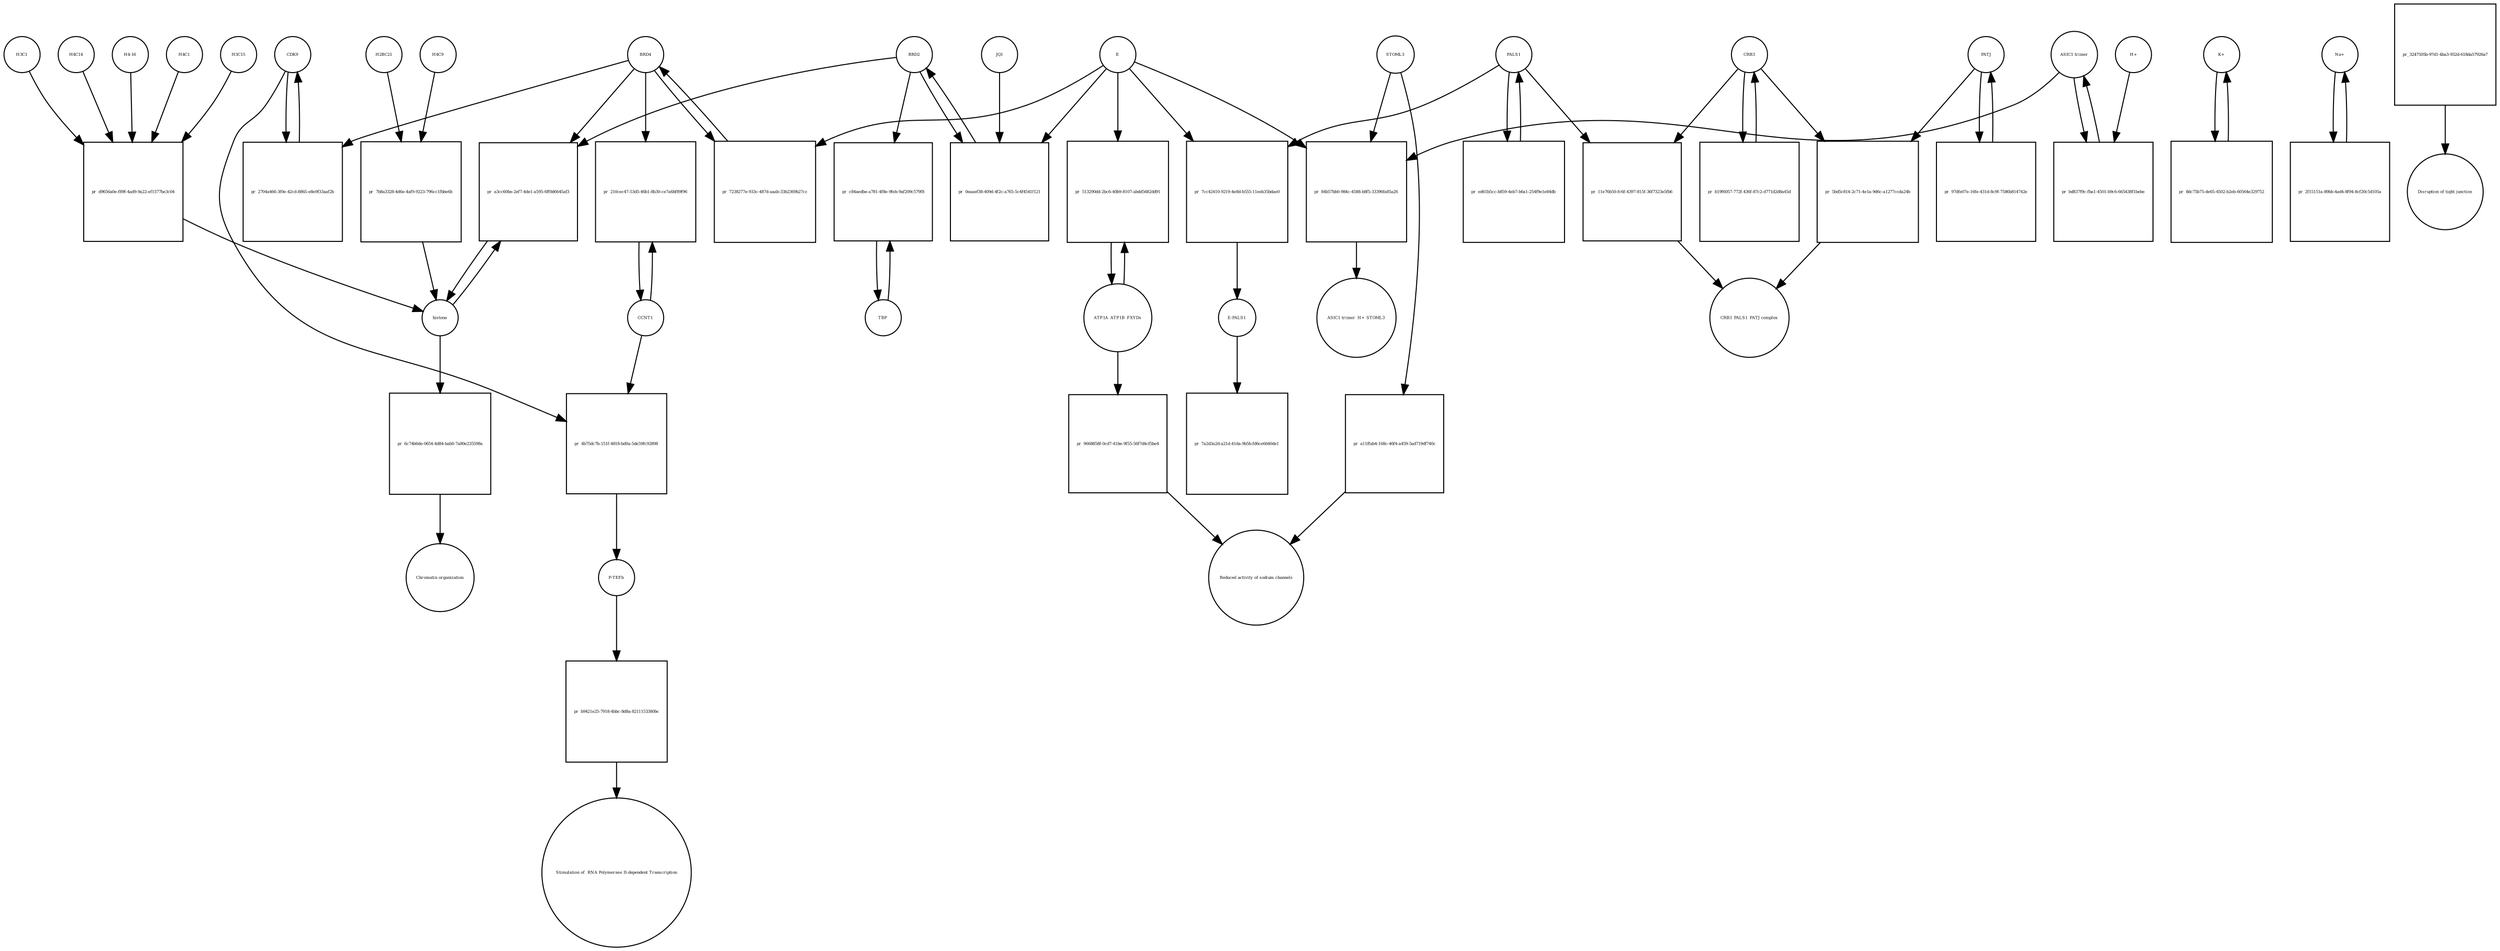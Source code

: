 strict digraph  {
CDK9 [annotation="", bipartite=0, cls=macromolecule, fontsize=4, label=CDK9, shape=circle];
"pr_2704a466-3f0e-42cd-8865-e8e9f33aaf2b" [annotation="", bipartite=1, cls=process, fontsize=4, label="pr_2704a466-3f0e-42cd-8865-e8e9f33aaf2b", shape=square];
BRD4 [annotation="", bipartite=0, cls=macromolecule, fontsize=4, label=BRD4, shape=circle];
CCNT1 [annotation="", bipartite=0, cls=macromolecule, fontsize=4, label=CCNT1, shape=circle];
"pr_210cec47-53d5-46b1-8b30-ce7a6bf89f96" [annotation="", bipartite=1, cls=process, fontsize=4, label="pr_210cec47-53d5-46b1-8b30-ce7a6bf89f96", shape=square];
histone [annotation="", bipartite=0, cls=complex, fontsize=4, label=histone, shape=circle];
"pr_a3cc60be-2ef7-4de1-a595-6ff0d6645af3" [annotation="", bipartite=1, cls=process, fontsize=4, label="pr_a3cc60be-2ef7-4de1-a595-6ff0d6645af3", shape=square];
BRD2 [annotation="", bipartite=0, cls=macromolecule, fontsize=4, label=BRD2, shape=circle];
"pr_7238277e-933c-487d-aaab-33b2369b27cc" [annotation="", bipartite=1, cls=process, fontsize=4, label="pr_7238277e-933c-487d-aaab-33b2369b27cc", shape=square];
E [annotation=urn_miriam_ncbiprotein_BCD58755, bipartite=0, cls=macromolecule, fontsize=4, label=E, shape=circle];
H4C14 [annotation="", bipartite=0, cls=macromolecule, fontsize=4, label=H4C14, shape=circle];
"pr_d9656a0e-f89f-4ad9-9a22-ef1577be3c04" [annotation="", bipartite=1, cls=process, fontsize=4, label="pr_d9656a0e-f89f-4ad9-9a22-ef1577be3c04", shape=square];
"H4-16" [annotation="", bipartite=0, cls=macromolecule, fontsize=4, label="H4-16", shape=circle];
H4C1 [annotation="", bipartite=0, cls=macromolecule, fontsize=4, label=H4C1, shape=circle];
H3C15 [annotation="", bipartite=0, cls=macromolecule, fontsize=4, label=H3C15, shape=circle];
H3C1 [annotation="", bipartite=0, cls=macromolecule, fontsize=4, label=H3C1, shape=circle];
"pr_0eaaef38-409d-4f2c-a765-5c4f4541f121" [annotation="", bipartite=1, cls=process, fontsize=4, label="pr_0eaaef38-409d-4f2c-a765-5c4f4541f121", shape=square];
JQ1 [annotation="", bipartite=0, cls=macromolecule, fontsize=4, label=JQ1, shape=circle];
TBP [annotation="", bipartite=0, cls=macromolecule, fontsize=4, label=TBP, shape=circle];
"pr_c84aedbe-a781-4f8e-9feb-9af209c579f8" [annotation="", bipartite=1, cls=process, fontsize=4, label="pr_c84aedbe-a781-4f8e-9feb-9af209c579f8", shape=square];
H4C9 [annotation="", bipartite=0, cls=macromolecule, fontsize=4, label=H4C9, shape=circle];
"pr_7b8a3328-4d6e-4af9-9223-796cc1fbbe6b" [annotation="", bipartite=1, cls=process, fontsize=4, label="pr_7b8a3328-4d6e-4af9-9223-796cc1fbbe6b", shape=square];
H2BC21 [annotation="", bipartite=0, cls=macromolecule, fontsize=4, label=H2BC21, shape=circle];
"pr_7cc42410-9219-4e8d-b555-11eeb35bdae0" [annotation="", bipartite=1, cls=process, fontsize=4, label="pr_7cc42410-9219-4e8d-b555-11eeb35bdae0", shape=square];
PALS1 [annotation="", bipartite=0, cls=macromolecule, fontsize=4, label=PALS1, shape=circle];
"E-PALS1" [annotation="", bipartite=0, cls=complex, fontsize=4, label="E-PALS1", shape=circle];
"pr_7a2d3a2d-a21d-41da-9b5b-fd6ce6640de1" [annotation="", bipartite=1, cls=process, fontsize=4, label="pr_7a2d3a2d-a21d-41da-9b5b-fd6ce6640de1", shape=square];
"pr_ed61b5cc-b859-4eb7-b6a1-254f9e1e84db" [annotation="", bipartite=1, cls=process, fontsize=4, label="pr_ed61b5cc-b859-4eb7-b6a1-254f9e1e84db", shape=square];
CRB3 [annotation="", bipartite=0, cls=macromolecule, fontsize=4, label=CRB3, shape=circle];
"pr_b19f6057-772f-436f-87c2-d771d2d8a45d" [annotation="", bipartite=1, cls=process, fontsize=4, label="pr_b19f6057-772f-436f-87c2-d771d2d8a45d", shape=square];
PATJ [annotation="", bipartite=0, cls=macromolecule, fontsize=4, label=PATJ, shape=circle];
"pr_97dfe07e-16fe-431d-8c9f-7586b814742e" [annotation="", bipartite=1, cls=process, fontsize=4, label="pr_97dfe07e-16fe-431d-8c9f-7586b814742e", shape=square];
ATP1A_ATP1B_FXYDs [annotation="", bipartite=0, cls=complex, fontsize=4, label=ATP1A_ATP1B_FXYDs, shape=circle];
"pr_513290dd-2bc6-40b9-8107-abdd5682dd91" [annotation="", bipartite=1, cls=process, fontsize=4, label="pr_513290dd-2bc6-40b9-8107-abdd5682dd91", shape=square];
"ASIC1 trimer" [annotation="", bipartite=0, cls=macromolecule, fontsize=4, label="ASIC1 trimer", shape=circle];
"pr_bd837f9c-fba1-4501-b9c6-665438f1bebe" [annotation="", bipartite=1, cls=process, fontsize=4, label="pr_bd837f9c-fba1-4501-b9c6-665438f1bebe", shape=square];
"H+" [annotation="", bipartite=0, cls="simple chemical", fontsize=4, label="H+", shape=circle];
"pr_84b57bb0-984c-4588-b8f5-33396fa85a26" [annotation="", bipartite=1, cls=process, fontsize=4, label="pr_84b57bb0-984c-4588-b8f5-33396fa85a26", shape=square];
STOML3 [annotation="", bipartite=0, cls=macromolecule, fontsize=4, label=STOML3, shape=circle];
"ASIC1 trimer_H+_STOML3" [annotation="", bipartite=0, cls=complex, fontsize=4, label="ASIC1 trimer_H+_STOML3", shape=circle];
"K+" [annotation="", bipartite=0, cls="simple chemical", fontsize=4, label="K+", shape=circle];
"pr_8dc75b75-de65-4502-b2eb-60564e329752" [annotation="", bipartite=1, cls=process, fontsize=4, label="pr_8dc75b75-de65-4502-b2eb-60564e329752", shape=square];
"Na+" [annotation="", bipartite=0, cls="simple chemical", fontsize=4, label="Na+", shape=circle];
"pr_2f15151a-89bb-4ad4-8f94-8cf20c5d105a" [annotation="", bipartite=1, cls=process, fontsize=4, label="pr_2f15151a-89bb-4ad4-8f94-8cf20c5d105a", shape=square];
"pr_11e76b50-fc6f-4397-815f-36f7323e5fb6" [annotation="", bipartite=1, cls=process, fontsize=4, label="pr_11e76b50-fc6f-4397-815f-36f7323e5fb6", shape=square];
"CRB3_PALS1_PATJ complex" [annotation="", bipartite=0, cls=complex, fontsize=4, label="CRB3_PALS1_PATJ complex", shape=circle];
"pr_5bd5c814-2c71-4e1a-9d6c-a1277ccda24b" [annotation="", bipartite=1, cls=process, fontsize=4, label="pr_5bd5c814-2c71-4e1a-9d6c-a1277ccda24b", shape=square];
"pr_9668858f-0cd7-41be-9f55-56f7d4cf5be4" [annotation="", bipartite=1, cls=process, fontsize=4, label="pr_9668858f-0cd7-41be-9f55-56f7d4cf5be4", shape=square];
"Reduced activity of sodium channels" [annotation="", bipartite=0, cls=phenotype, fontsize=4, label="Reduced activity of sodium channels", shape=circle];
"pr_a11ffab4-168c-46f4-a459-5ad719df740c" [annotation="", bipartite=1, cls=process, fontsize=4, label="pr_a11ffab4-168c-46f4-a459-5ad719df740c", shape=square];
"pr_3247505b-97d1-4ba3-932d-618da57926a7" [annotation="", bipartite=1, cls=process, fontsize=4, label="pr_3247505b-97d1-4ba3-932d-618da57926a7", shape=square];
"Disruption of tight junction" [annotation="", bipartite=0, cls=phenotype, fontsize=4, label="Disruption of tight junction", shape=circle];
"pr_4b75dc7b-151f-4818-bd0a-5de59fc92898" [annotation="", bipartite=1, cls=process, fontsize=4, label="pr_4b75dc7b-151f-4818-bd0a-5de59fc92898", shape=square];
"P-TEFb" [annotation="", bipartite=0, cls=complex, fontsize=4, label="P-TEFb", shape=circle];
"pr_b9421e25-7918-4bbc-8d8a-8211153380bc" [annotation="", bipartite=1, cls=process, fontsize=4, label="pr_b9421e25-7918-4bbc-8d8a-8211153380bc", shape=square];
" Stimulation of  RNA Polymerase II-dependent Transcription " [annotation="", bipartite=0, cls=phenotype, fontsize=4, label=" Stimulation of  RNA Polymerase II-dependent Transcription ", shape=circle];
"pr_6c74b6de-0654-4d84-bab0-7a80e235598a" [annotation="", bipartite=1, cls=process, fontsize=4, label="pr_6c74b6de-0654-4d84-bab0-7a80e235598a", shape=square];
"Chromatin organization" [annotation="", bipartite=0, cls=phenotype, fontsize=4, label="Chromatin organization", shape=circle];
CDK9 -> "pr_2704a466-3f0e-42cd-8865-e8e9f33aaf2b"  [annotation="", interaction_type=consumption];
CDK9 -> "pr_4b75dc7b-151f-4818-bd0a-5de59fc92898"  [annotation="", interaction_type=consumption];
"pr_2704a466-3f0e-42cd-8865-e8e9f33aaf2b" -> CDK9  [annotation="", interaction_type=production];
BRD4 -> "pr_2704a466-3f0e-42cd-8865-e8e9f33aaf2b"  [annotation="urn_miriam_doi_10.18632%2Foncotarget.18583|urn_miriam_doi_10.1016%2Fj.molcel.2005.06.027", interaction_type=catalysis];
BRD4 -> "pr_210cec47-53d5-46b1-8b30-ce7a6bf89f96"  [annotation="urn_miriam_doi_10.1016%2Fj.molcel.2005.06.027", interaction_type=catalysis];
BRD4 -> "pr_a3cc60be-2ef7-4de1-a595-6ff0d6645af3"  [annotation="urn_miriam_doi_10.1038%2Fnsmb.3228.|urn_miriam_doi_10.1016%2Fj.molcel.2008.01.018", interaction_type=catalysis];
BRD4 -> "pr_7238277e-933c-487d-aaab-33b2369b27cc"  [annotation="", interaction_type=consumption];
CCNT1 -> "pr_210cec47-53d5-46b1-8b30-ce7a6bf89f96"  [annotation="", interaction_type=consumption];
CCNT1 -> "pr_4b75dc7b-151f-4818-bd0a-5de59fc92898"  [annotation="", interaction_type=consumption];
"pr_210cec47-53d5-46b1-8b30-ce7a6bf89f96" -> CCNT1  [annotation="", interaction_type=production];
histone -> "pr_a3cc60be-2ef7-4de1-a595-6ff0d6645af3"  [annotation="", interaction_type=consumption];
histone -> "pr_6c74b6de-0654-4d84-bab0-7a80e235598a"  [annotation="", interaction_type=consumption];
"pr_a3cc60be-2ef7-4de1-a595-6ff0d6645af3" -> histone  [annotation="", interaction_type=production];
BRD2 -> "pr_a3cc60be-2ef7-4de1-a595-6ff0d6645af3"  [annotation="urn_miriam_doi_10.1038%2Fnsmb.3228.|urn_miriam_doi_10.1016%2Fj.molcel.2008.01.018", interaction_type=catalysis];
BRD2 -> "pr_0eaaef38-409d-4f2c-a765-5c4f4541f121"  [annotation="", interaction_type=consumption];
BRD2 -> "pr_c84aedbe-a781-4f8e-9feb-9af209c579f8"  [annotation="urn_miriam_doi_10.1007%2Fs11010-006-9223-6", interaction_type=catalysis];
"pr_7238277e-933c-487d-aaab-33b2369b27cc" -> BRD4  [annotation="", interaction_type=production];
E -> "pr_7238277e-933c-487d-aaab-33b2369b27cc"  [annotation="urn_miriam_doi_10.1038%2Fs41586-020-2286-9", interaction_type=inhibition];
E -> "pr_0eaaef38-409d-4f2c-a765-5c4f4541f121"  [annotation="urn_miriam_doi_10.1038%2Fs41586-020-2286-9|urn_miriam_doi_10.1080%2F15592294.2018.1469891", interaction_type=inhibition];
E -> "pr_7cc42410-9219-4e8d-b555-11eeb35bdae0"  [annotation="", interaction_type=consumption];
E -> "pr_513290dd-2bc6-40b9-8107-abdd5682dd91"  [annotation="urn_miriam_doi_10.1016%2Fj.virol.2011.03.029", interaction_type=inhibition];
E -> "pr_84b57bb0-984c-4588-b8f5-33396fa85a26"  [annotation="urn_miriam_doi_10.1016%2Fj.virol.2011.03.029", interaction_type=inhibition];
H4C14 -> "pr_d9656a0e-f89f-4ad9-9a22-ef1577be3c04"  [annotation="", interaction_type=consumption];
"pr_d9656a0e-f89f-4ad9-9a22-ef1577be3c04" -> histone  [annotation="", interaction_type=production];
"H4-16" -> "pr_d9656a0e-f89f-4ad9-9a22-ef1577be3c04"  [annotation="", interaction_type=consumption];
H4C1 -> "pr_d9656a0e-f89f-4ad9-9a22-ef1577be3c04"  [annotation="", interaction_type=consumption];
H3C15 -> "pr_d9656a0e-f89f-4ad9-9a22-ef1577be3c04"  [annotation="", interaction_type=consumption];
H3C1 -> "pr_d9656a0e-f89f-4ad9-9a22-ef1577be3c04"  [annotation="", interaction_type=consumption];
"pr_0eaaef38-409d-4f2c-a765-5c4f4541f121" -> BRD2  [annotation="", interaction_type=production];
JQ1 -> "pr_0eaaef38-409d-4f2c-a765-5c4f4541f121"  [annotation="urn_miriam_doi_10.1038%2Fs41586-020-2286-9|urn_miriam_doi_10.1080%2F15592294.2018.1469891", interaction_type=inhibition];
TBP -> "pr_c84aedbe-a781-4f8e-9feb-9af209c579f8"  [annotation="", interaction_type=consumption];
"pr_c84aedbe-a781-4f8e-9feb-9af209c579f8" -> TBP  [annotation="", interaction_type=production];
H4C9 -> "pr_7b8a3328-4d6e-4af9-9223-796cc1fbbe6b"  [annotation="", interaction_type=consumption];
"pr_7b8a3328-4d6e-4af9-9223-796cc1fbbe6b" -> histone  [annotation="", interaction_type=production];
H2BC21 -> "pr_7b8a3328-4d6e-4af9-9223-796cc1fbbe6b"  [annotation="", interaction_type=consumption];
"pr_7cc42410-9219-4e8d-b555-11eeb35bdae0" -> "E-PALS1"  [annotation="", interaction_type=production];
PALS1 -> "pr_7cc42410-9219-4e8d-b555-11eeb35bdae0"  [annotation="", interaction_type=consumption];
PALS1 -> "pr_ed61b5cc-b859-4eb7-b6a1-254f9e1e84db"  [annotation="", interaction_type=consumption];
PALS1 -> "pr_11e76b50-fc6f-4397-815f-36f7323e5fb6"  [annotation="", interaction_type=consumption];
"E-PALS1" -> "pr_7a2d3a2d-a21d-41da-9b5b-fd6ce6640de1"  [annotation="", interaction_type=consumption];
"pr_ed61b5cc-b859-4eb7-b6a1-254f9e1e84db" -> PALS1  [annotation="", interaction_type=production];
CRB3 -> "pr_b19f6057-772f-436f-87c2-d771d2d8a45d"  [annotation="", interaction_type=consumption];
CRB3 -> "pr_11e76b50-fc6f-4397-815f-36f7323e5fb6"  [annotation="", interaction_type=consumption];
CRB3 -> "pr_5bd5c814-2c71-4e1a-9d6c-a1277ccda24b"  [annotation="", interaction_type=consumption];
"pr_b19f6057-772f-436f-87c2-d771d2d8a45d" -> CRB3  [annotation="", interaction_type=production];
PATJ -> "pr_97dfe07e-16fe-431d-8c9f-7586b814742e"  [annotation="", interaction_type=consumption];
PATJ -> "pr_5bd5c814-2c71-4e1a-9d6c-a1277ccda24b"  [annotation="", interaction_type=consumption];
"pr_97dfe07e-16fe-431d-8c9f-7586b814742e" -> PATJ  [annotation="", interaction_type=production];
ATP1A_ATP1B_FXYDs -> "pr_513290dd-2bc6-40b9-8107-abdd5682dd91"  [annotation="", interaction_type=consumption];
ATP1A_ATP1B_FXYDs -> "pr_9668858f-0cd7-41be-9f55-56f7d4cf5be4"  [annotation="", interaction_type=consumption];
"pr_513290dd-2bc6-40b9-8107-abdd5682dd91" -> ATP1A_ATP1B_FXYDs  [annotation="", interaction_type=production];
"ASIC1 trimer" -> "pr_bd837f9c-fba1-4501-b9c6-665438f1bebe"  [annotation="", interaction_type=consumption];
"ASIC1 trimer" -> "pr_84b57bb0-984c-4588-b8f5-33396fa85a26"  [annotation="", interaction_type=consumption];
"pr_bd837f9c-fba1-4501-b9c6-665438f1bebe" -> "ASIC1 trimer"  [annotation="", interaction_type=production];
"H+" -> "pr_bd837f9c-fba1-4501-b9c6-665438f1bebe"  [annotation="", interaction_type=consumption];
"pr_84b57bb0-984c-4588-b8f5-33396fa85a26" -> "ASIC1 trimer_H+_STOML3"  [annotation="", interaction_type=production];
STOML3 -> "pr_84b57bb0-984c-4588-b8f5-33396fa85a26"  [annotation="", interaction_type=consumption];
STOML3 -> "pr_a11ffab4-168c-46f4-a459-5ad719df740c"  [annotation="", interaction_type=consumption];
"K+" -> "pr_8dc75b75-de65-4502-b2eb-60564e329752"  [annotation="", interaction_type=consumption];
"pr_8dc75b75-de65-4502-b2eb-60564e329752" -> "K+"  [annotation="", interaction_type=production];
"Na+" -> "pr_2f15151a-89bb-4ad4-8f94-8cf20c5d105a"  [annotation="", interaction_type=consumption];
"pr_2f15151a-89bb-4ad4-8f94-8cf20c5d105a" -> "Na+"  [annotation="", interaction_type=production];
"pr_11e76b50-fc6f-4397-815f-36f7323e5fb6" -> "CRB3_PALS1_PATJ complex"  [annotation="", interaction_type=production];
"pr_5bd5c814-2c71-4e1a-9d6c-a1277ccda24b" -> "CRB3_PALS1_PATJ complex"  [annotation="", interaction_type=production];
"pr_9668858f-0cd7-41be-9f55-56f7d4cf5be4" -> "Reduced activity of sodium channels"  [annotation="", interaction_type=production];
"pr_a11ffab4-168c-46f4-a459-5ad719df740c" -> "Reduced activity of sodium channels"  [annotation="", interaction_type=production];
"pr_3247505b-97d1-4ba3-932d-618da57926a7" -> "Disruption of tight junction"  [annotation="", interaction_type=production];
"pr_4b75dc7b-151f-4818-bd0a-5de59fc92898" -> "P-TEFb"  [annotation="", interaction_type=production];
"P-TEFb" -> "pr_b9421e25-7918-4bbc-8d8a-8211153380bc"  [annotation="", interaction_type=consumption];
"pr_b9421e25-7918-4bbc-8d8a-8211153380bc" -> " Stimulation of  RNA Polymerase II-dependent Transcription "  [annotation="", interaction_type=production];
"pr_6c74b6de-0654-4d84-bab0-7a80e235598a" -> "Chromatin organization"  [annotation="", interaction_type=production];
}
